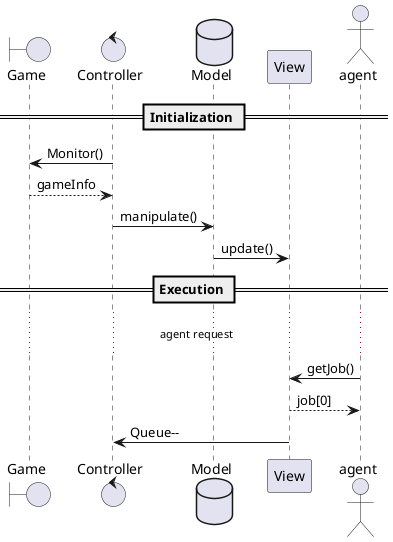 @startuml

== Initialization ==
Boundary Game
Control Controller
Database Model

Game <- Controller: Monitor()
Game --> Controller: gameInfo

Controller -> Model: manipulate()
Model -> View: update()
== Execution ==
... agent request...
actor agent
View <- agent: getJob()
View --> agent: job[0]
View -> Controller: Queue--

@enduml
